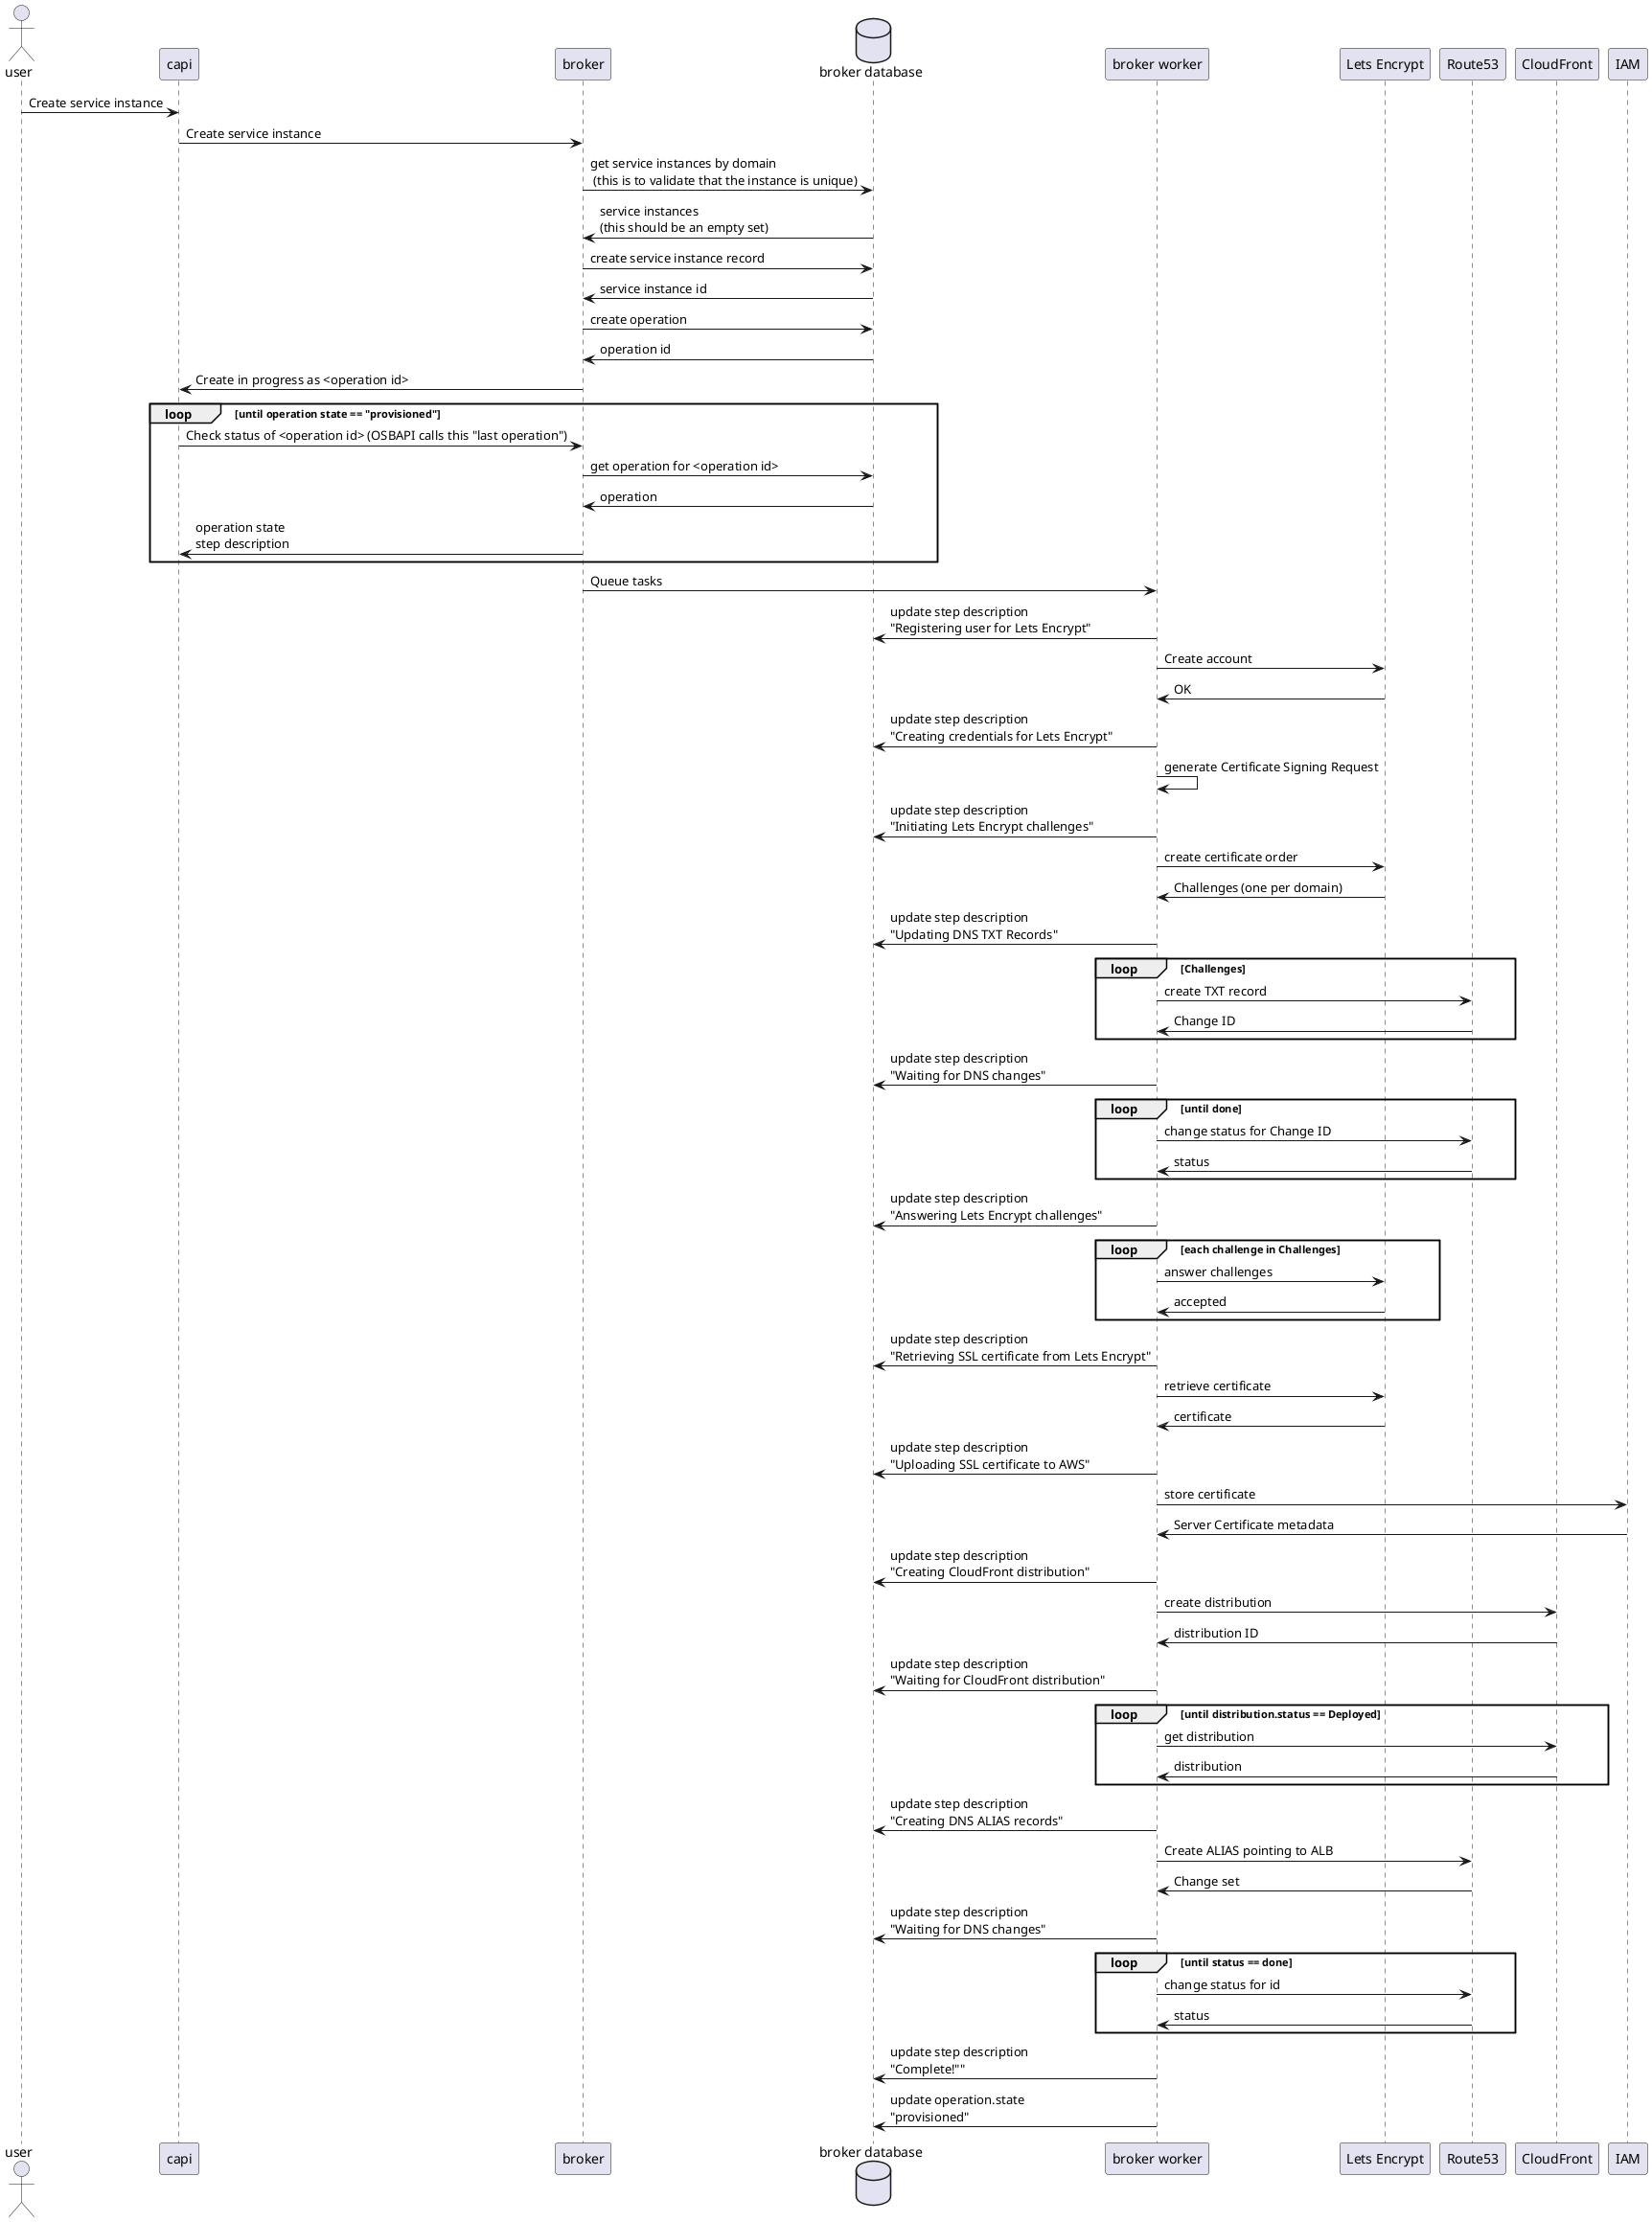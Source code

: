 @startuml
actor user
participant capi
participant broker
database "broker database" as db
participant "broker worker" as worker
participant "Lets Encrypt" as le
participant Route53
participant CloudFront
participant IAM

user -> capi : Create service instance
capi -> broker : Create service instance
broker -> db : get service instances by domain\n (this is to validate that the instance is unique)
broker <- db : service instances\n(this should be an empty set)
broker -> db : create service instance record
db -> broker : service instance id
broker -> db : create operation
broker <- db : operation id
broker -> capi : Create in progress as <operation id>

loop until operation state == "provisioned"
    capi -> broker : Check status of <operation id> (OSBAPI calls this "last operation")
    broker -> db : get operation for <operation id>
    db -> broker : operation
    broker -> capi : operation state\nstep description
end

broker -> worker : Queue tasks
worker -> db : update step description\n"Registering user for Lets Encrypt"
worker -> le : Create account
le -> worker : OK

worker -> db : update step description\n"Creating credentials for Lets Encrypt"
worker -> worker : generate Certificate Signing Request

worker -> db : update step description\n"Initiating Lets Encrypt challenges"
worker -> le : create certificate order
le -> worker : Challenges (one per domain)

worker -> db : update step description\n"Updating DNS TXT Records"
loop Challenges
    worker -> Route53 : create TXT record
    worker <- Route53 : Change ID
end
worker -> db : update step description\n"Waiting for DNS changes"
loop until done
    worker -> Route53 : change status for Change ID
    worker <- Route53 : status
end
worker -> db : update step description\n"Answering Lets Encrypt challenges"
loop each challenge in Challenges
    worker -> le : answer challenges
    worker <- le : accepted
end

worker -> db : update step description\n"Retrieving SSL certificate from Lets Encrypt"
worker -> le : retrieve certificate
worker <- le : certificate

worker -> db : update step description\n"Uploading SSL certificate to AWS"
worker -> IAM : store certificate
worker <- IAM : Server Certificate metadata

worker -> db : update step description\n"Creating CloudFront distribution"
worker -> CloudFront : create distribution
CloudFront -> worker : distribution ID

worker -> db : update step description\n"Waiting for CloudFront distribution"
loop until distribution.status == Deployed
    worker -> CloudFront : get distribution
    CloudFront -> worker : distribution
end

worker -> db : update step description\n"Creating DNS ALIAS records"
worker -> Route53 : Create ALIAS pointing to ALB
worker <- Route53 : Change set

worker -> db : update step description\n"Waiting for DNS changes"
loop until status == done
    worker -> Route53 : change status for id
    worker <- Route53 : status
end
worker -> db : update step description\n"Complete!""
worker -> db : update operation.state\n"provisioned"

@enduml
